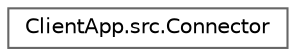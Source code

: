 digraph "Graphical Class Hierarchy"
{
 // INTERACTIVE_SVG=YES
 // LATEX_PDF_SIZE
  bgcolor="transparent";
  edge [fontname=Helvetica,fontsize=10,labelfontname=Helvetica,labelfontsize=10];
  node [fontname=Helvetica,fontsize=10,shape=box,height=0.2,width=0.4];
  rankdir="LR";
  Node0 [id="Node000000",label="ClientApp.src.Connector",height=0.2,width=0.4,color="grey40", fillcolor="white", style="filled",URL="$class_client_app_1_1src_1_1_connector.html",tooltip=" "];
}
